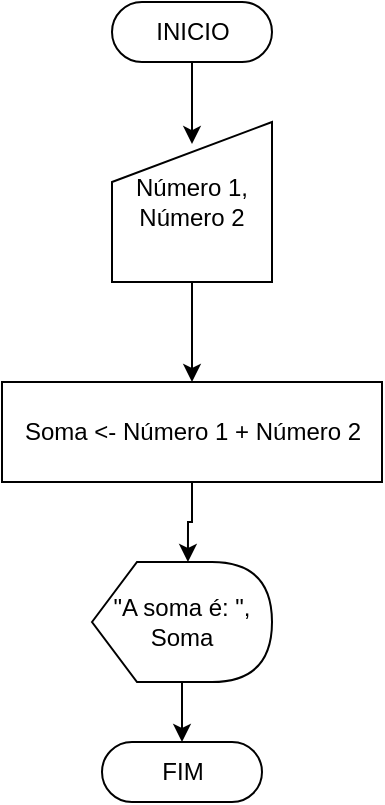 <mxfile version="14.4.2" type="device"><diagram id="mdhEGJLkC2w5GK-Tfewi" name="Página-1"><mxGraphModel dx="868" dy="504" grid="1" gridSize="10" guides="1" tooltips="1" connect="1" arrows="1" fold="1" page="1" pageScale="1" pageWidth="827" pageHeight="1169" math="0" shadow="0"><root><mxCell id="0"/><mxCell id="1" parent="0"/><mxCell id="qZZq2yTyE9SGMdVPZ1Yn-7" style="edgeStyle=orthogonalEdgeStyle;rounded=0;orthogonalLoop=1;jettySize=auto;html=1;entryX=0.5;entryY=0;entryDx=0;entryDy=0;exitX=0.5;exitY=1;exitDx=0;exitDy=0;" edge="1" parent="1" source="qZZq2yTyE9SGMdVPZ1Yn-16" target="qZZq2yTyE9SGMdVPZ1Yn-17"><mxGeometry relative="1" as="geometry"><mxPoint x="140" y="210" as="sourcePoint"/><mxPoint x="140" y="250" as="targetPoint"/></mxGeometry></mxCell><mxCell id="qZZq2yTyE9SGMdVPZ1Yn-12" style="edgeStyle=orthogonalEdgeStyle;rounded=0;orthogonalLoop=1;jettySize=auto;html=1;entryX=0.5;entryY=0.5;entryDx=0;entryDy=-15;entryPerimeter=0;" edge="1" parent="1" source="qZZq2yTyE9SGMdVPZ1Yn-9" target="qZZq2yTyE9SGMdVPZ1Yn-11"><mxGeometry relative="1" as="geometry"/></mxCell><mxCell id="qZZq2yTyE9SGMdVPZ1Yn-9" value="&quot;A soma é: &quot;, Soma" style="shape=display;whiteSpace=wrap;html=1;" vertex="1" parent="1"><mxGeometry x="90" y="350" width="90" height="60" as="geometry"/></mxCell><mxCell id="qZZq2yTyE9SGMdVPZ1Yn-11" value="FIM" style="html=1;dashed=0;whitespace=wrap;shape=mxgraph.dfd.start" vertex="1" parent="1"><mxGeometry x="95" y="440" width="80" height="30" as="geometry"/></mxCell><mxCell id="qZZq2yTyE9SGMdVPZ1Yn-22" style="edgeStyle=orthogonalEdgeStyle;rounded=0;orthogonalLoop=1;jettySize=auto;html=1;entryX=0.5;entryY=0.138;entryDx=0;entryDy=0;entryPerimeter=0;" edge="1" parent="1" source="qZZq2yTyE9SGMdVPZ1Yn-14" target="qZZq2yTyE9SGMdVPZ1Yn-16"><mxGeometry relative="1" as="geometry"/></mxCell><mxCell id="qZZq2yTyE9SGMdVPZ1Yn-14" value="INICIO" style="html=1;dashed=0;whitespace=wrap;shape=mxgraph.dfd.start" vertex="1" parent="1"><mxGeometry x="100" y="70" width="80" height="30" as="geometry"/></mxCell><mxCell id="qZZq2yTyE9SGMdVPZ1Yn-16" value="Número 1, Número 2" style="shape=manualInput;whiteSpace=wrap;html=1;" vertex="1" parent="1"><mxGeometry x="100" y="130" width="80" height="80" as="geometry"/></mxCell><mxCell id="qZZq2yTyE9SGMdVPZ1Yn-20" style="edgeStyle=orthogonalEdgeStyle;rounded=0;orthogonalLoop=1;jettySize=auto;html=1;entryX=0.533;entryY=0;entryDx=0;entryDy=0;entryPerimeter=0;" edge="1" parent="1" source="qZZq2yTyE9SGMdVPZ1Yn-17" target="qZZq2yTyE9SGMdVPZ1Yn-9"><mxGeometry relative="1" as="geometry"/></mxCell><mxCell id="qZZq2yTyE9SGMdVPZ1Yn-17" value="Soma &amp;lt;- Número 1 + Número 2" style="html=1;dashed=0;whitespace=wrap;" vertex="1" parent="1"><mxGeometry x="45" y="260" width="190" height="50" as="geometry"/></mxCell></root></mxGraphModel></diagram></mxfile>